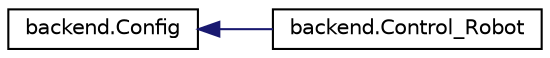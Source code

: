 digraph "Graphical Class Hierarchy"
{
  edge [fontname="Helvetica",fontsize="10",labelfontname="Helvetica",labelfontsize="10"];
  node [fontname="Helvetica",fontsize="10",shape=record];
  rankdir="LR";
  Node0 [label="backend.Config",height=0.2,width=0.4,color="black", fillcolor="white", style="filled",URL="$classbackend_1_1Config.html"];
  Node0 -> Node1 [dir="back",color="midnightblue",fontsize="10",style="solid",fontname="Helvetica"];
  Node1 [label="backend.Control_Robot",height=0.2,width=0.4,color="black", fillcolor="white", style="filled",URL="$classbackend_1_1Control__Robot.html"];
}
